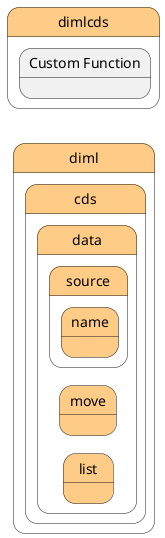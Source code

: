 @startuml
left to right direction


state "diml" as diml #ffcc88 {
state "cds" as dimlcds #ffcc88 {
}
}


state "dimlcds" as pstatename #ffcc88 {
    state "Custom Function" as cdsfunction {
    }
}

        state "diml" as diml #ffcc88 {
state "cds" as dimlcds #ffcc88 {
state "data" as dimlcdsdata #ffcc88 {
state "list" as dimlcdsdatalist #ffcc88 {
}
}
}
}


        state "diml" as diml #ffcc88 {
state "cds" as dimlcds #ffcc88 {
state "data" as dimlcdsdata #ffcc88 {
state "move" as dimlcdsdatamove #ffcc88 {
}
}
}
}


        state "diml" as diml #ffcc88 {
state "cds" as dimlcds #ffcc88 {
state "data" as dimlcdsdata #ffcc88 {
state "source" as dimlcdsdatasource #ffcc88 {
state "name" as dimlcdsdatasourcename #ffcc88 {
}
}
}
}
}






@enduml

